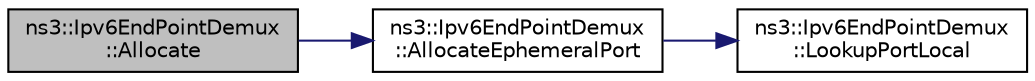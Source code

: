 digraph "ns3::Ipv6EndPointDemux::Allocate"
{
  edge [fontname="Helvetica",fontsize="10",labelfontname="Helvetica",labelfontsize="10"];
  node [fontname="Helvetica",fontsize="10",shape=record];
  rankdir="LR";
  Node1 [label="ns3::Ipv6EndPointDemux\l::Allocate",height=0.2,width=0.4,color="black", fillcolor="grey75", style="filled", fontcolor="black"];
  Node1 -> Node2 [color="midnightblue",fontsize="10",style="solid"];
  Node2 [label="ns3::Ipv6EndPointDemux\l::AllocateEphemeralPort",height=0.2,width=0.4,color="black", fillcolor="white", style="filled",URL="$d8/da4/classns3_1_1Ipv6EndPointDemux.html#ab90aedc09152333c086615a8897568c8",tooltip="Allocate a ephemeral port. "];
  Node2 -> Node3 [color="midnightblue",fontsize="10",style="solid"];
  Node3 [label="ns3::Ipv6EndPointDemux\l::LookupPortLocal",height=0.2,width=0.4,color="black", fillcolor="white", style="filled",URL="$d8/da4/classns3_1_1Ipv6EndPointDemux.html#aaa271fc147c575d73ed98dcc7c9845c0",tooltip="Lookup for port local. "];
}
